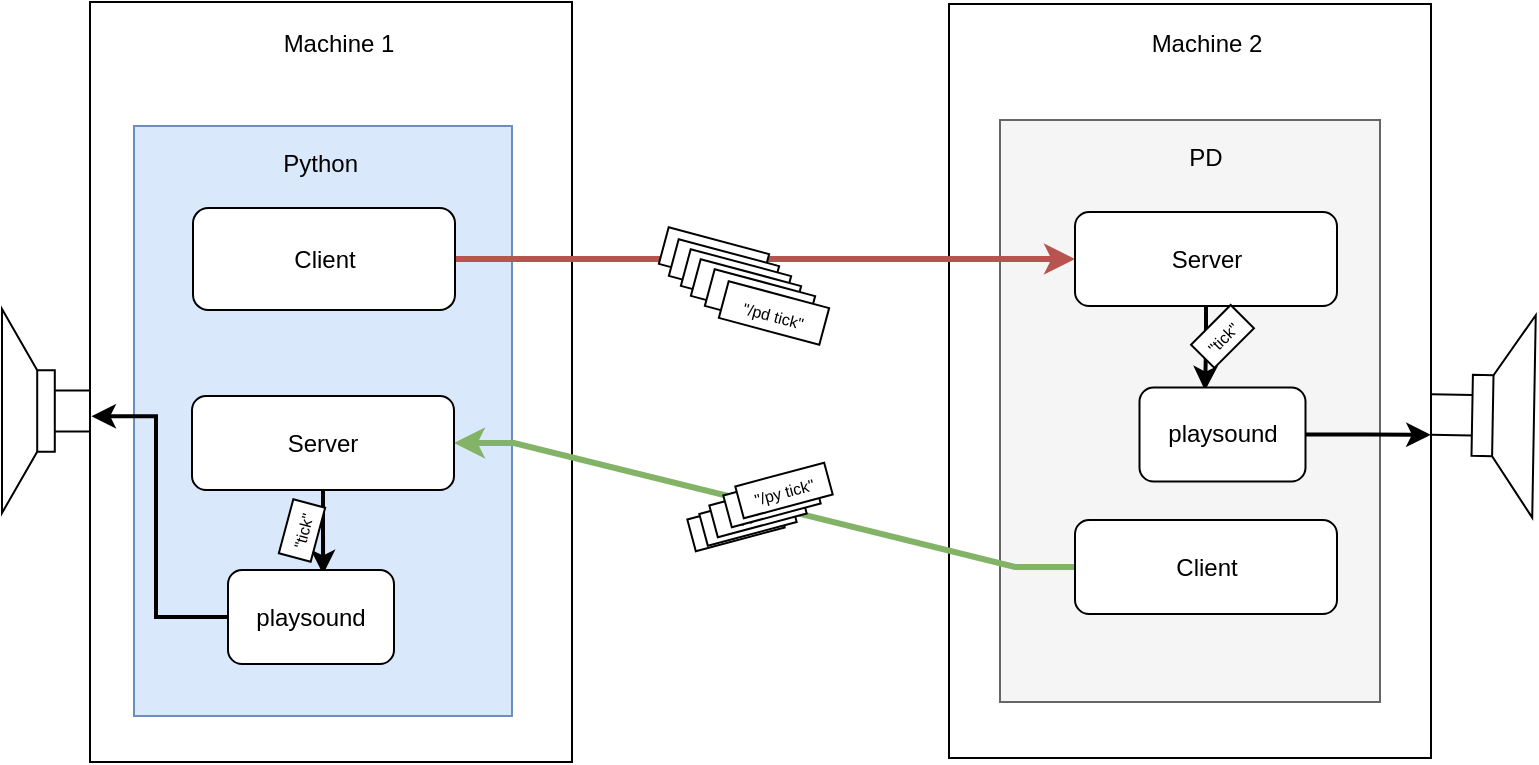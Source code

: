 <mxfile version="21.5.1" type="device">
  <diagram name="Page-1" id="0nF_kIsVZiJPyhtbK4A9">
    <mxGraphModel dx="1077" dy="602" grid="0" gridSize="10" guides="1" tooltips="1" connect="1" arrows="1" fold="1" page="1" pageScale="1" pageWidth="850" pageHeight="1100" math="0" shadow="0">
      <root>
        <mxCell id="0" />
        <mxCell id="1" parent="0" />
        <mxCell id="bAcqYjd8u7Joz-P1bIQZ-23" value="" style="rounded=0;whiteSpace=wrap;html=1;fillColor=none;" vertex="1" parent="1">
          <mxGeometry x="477.5" y="239" width="241" height="377" as="geometry" />
        </mxCell>
        <mxCell id="bAcqYjd8u7Joz-P1bIQZ-22" value="" style="rounded=0;whiteSpace=wrap;html=1;fillColor=none;" vertex="1" parent="1">
          <mxGeometry x="48" y="238" width="241" height="380" as="geometry" />
        </mxCell>
        <mxCell id="bAcqYjd8u7Joz-P1bIQZ-1" value="" style="rounded=0;whiteSpace=wrap;html=1;fillColor=#dae8fc;strokeColor=#6c8ebf;" vertex="1" parent="1">
          <mxGeometry x="70" y="300" width="189" height="295" as="geometry" />
        </mxCell>
        <mxCell id="bAcqYjd8u7Joz-P1bIQZ-2" value="" style="rounded=0;whiteSpace=wrap;html=1;fillColor=#f5f5f5;fontColor=#333333;strokeColor=#666666;" vertex="1" parent="1">
          <mxGeometry x="503" y="297" width="190" height="291" as="geometry" />
        </mxCell>
        <mxCell id="bAcqYjd8u7Joz-P1bIQZ-3" value="Python&amp;nbsp;" style="text;html=1;strokeColor=none;fillColor=none;align=center;verticalAlign=middle;whiteSpace=wrap;rounded=0;" vertex="1" parent="1">
          <mxGeometry x="135" y="304" width="60" height="30" as="geometry" />
        </mxCell>
        <mxCell id="bAcqYjd8u7Joz-P1bIQZ-4" value="PD" style="text;html=1;strokeColor=none;fillColor=none;align=center;verticalAlign=middle;whiteSpace=wrap;rounded=0;" vertex="1" parent="1">
          <mxGeometry x="576" y="301" width="60" height="30" as="geometry" />
        </mxCell>
        <mxCell id="bAcqYjd8u7Joz-P1bIQZ-10" style="edgeStyle=entityRelationEdgeStyle;rounded=0;orthogonalLoop=1;jettySize=auto;html=1;entryX=0;entryY=0.5;entryDx=0;entryDy=0;fillColor=#f8cecc;strokeColor=#b85450;strokeWidth=3;" edge="1" parent="1" source="bAcqYjd8u7Joz-P1bIQZ-5" target="bAcqYjd8u7Joz-P1bIQZ-9">
          <mxGeometry relative="1" as="geometry" />
        </mxCell>
        <mxCell id="bAcqYjd8u7Joz-P1bIQZ-5" value="Client" style="rounded=1;whiteSpace=wrap;html=1;" vertex="1" parent="1">
          <mxGeometry x="99.5" y="341" width="131" height="51" as="geometry" />
        </mxCell>
        <mxCell id="bAcqYjd8u7Joz-P1bIQZ-11" style="edgeStyle=entityRelationEdgeStyle;rounded=0;orthogonalLoop=1;jettySize=auto;html=1;entryX=0;entryY=0.5;entryDx=0;entryDy=0;fillColor=#d5e8d4;strokeColor=#82b366;endArrow=none;endFill=0;startArrow=classic;startFill=1;strokeWidth=3;" edge="1" parent="1" source="bAcqYjd8u7Joz-P1bIQZ-7" target="bAcqYjd8u7Joz-P1bIQZ-8">
          <mxGeometry relative="1" as="geometry" />
        </mxCell>
        <mxCell id="bAcqYjd8u7Joz-P1bIQZ-36" style="edgeStyle=orthogonalEdgeStyle;rounded=0;orthogonalLoop=1;jettySize=auto;html=1;entryX=0.573;entryY=0.046;entryDx=0;entryDy=0;entryPerimeter=0;strokeWidth=2;" edge="1" parent="1" source="bAcqYjd8u7Joz-P1bIQZ-7" target="bAcqYjd8u7Joz-P1bIQZ-34">
          <mxGeometry relative="1" as="geometry" />
        </mxCell>
        <mxCell id="bAcqYjd8u7Joz-P1bIQZ-7" value="Server" style="rounded=1;whiteSpace=wrap;html=1;" vertex="1" parent="1">
          <mxGeometry x="99" y="435" width="131" height="47" as="geometry" />
        </mxCell>
        <mxCell id="bAcqYjd8u7Joz-P1bIQZ-8" value="Client&lt;br style=&quot;border-color: var(--border-color);&quot;&gt;" style="rounded=1;whiteSpace=wrap;html=1;" vertex="1" parent="1">
          <mxGeometry x="540.5" y="497" width="131" height="47" as="geometry" />
        </mxCell>
        <mxCell id="bAcqYjd8u7Joz-P1bIQZ-42" style="edgeStyle=orthogonalEdgeStyle;rounded=0;orthogonalLoop=1;jettySize=auto;html=1;entryX=0.395;entryY=0.032;entryDx=0;entryDy=0;entryPerimeter=0;strokeWidth=2;" edge="1" parent="1" source="bAcqYjd8u7Joz-P1bIQZ-9" target="bAcqYjd8u7Joz-P1bIQZ-40">
          <mxGeometry relative="1" as="geometry" />
        </mxCell>
        <mxCell id="bAcqYjd8u7Joz-P1bIQZ-9" value="Server&lt;br style=&quot;border-color: var(--border-color);&quot;&gt;" style="rounded=1;whiteSpace=wrap;html=1;" vertex="1" parent="1">
          <mxGeometry x="540.5" y="343" width="131" height="47" as="geometry" />
        </mxCell>
        <mxCell id="bAcqYjd8u7Joz-P1bIQZ-13" value="Machine 1" style="text;html=1;strokeColor=none;fillColor=none;align=center;verticalAlign=middle;whiteSpace=wrap;rounded=0;" vertex="1" parent="1">
          <mxGeometry x="113.5" y="244" width="116.5" height="30" as="geometry" />
        </mxCell>
        <mxCell id="bAcqYjd8u7Joz-P1bIQZ-17" value="&lt;font style=&quot;font-size: 8px;&quot;&gt;&quot;/pd tick&quot;&lt;/font&gt;" style="rounded=0;whiteSpace=wrap;html=1;rotation=15;" vertex="1" parent="1">
          <mxGeometry x="334" y="357" width="52" height="19" as="geometry" />
        </mxCell>
        <mxCell id="bAcqYjd8u7Joz-P1bIQZ-18" value="&lt;font style=&quot;font-size: 8px;&quot;&gt;&quot;/py tick&quot;&lt;/font&gt;" style="rounded=0;whiteSpace=wrap;html=1;rotation=-15;" vertex="1" parent="1">
          <mxGeometry x="348" y="490.48" width="46" height="16.48" as="geometry" />
        </mxCell>
        <mxCell id="bAcqYjd8u7Joz-P1bIQZ-24" value="Machine 2" style="text;html=1;strokeColor=none;fillColor=none;align=center;verticalAlign=middle;whiteSpace=wrap;rounded=0;" vertex="1" parent="1">
          <mxGeometry x="547.75" y="244" width="116.5" height="30" as="geometry" />
        </mxCell>
        <mxCell id="bAcqYjd8u7Joz-P1bIQZ-25" value="&lt;font style=&quot;font-size: 8px;&quot;&gt;&quot;/pd tick&quot;&lt;/font&gt;" style="rounded=0;whiteSpace=wrap;html=1;rotation=15;" vertex="1" parent="1">
          <mxGeometry x="339" y="363" width="52" height="19" as="geometry" />
        </mxCell>
        <mxCell id="bAcqYjd8u7Joz-P1bIQZ-26" value="&lt;font style=&quot;font-size: 8px;&quot;&gt;&quot;/pd tick&quot;&lt;/font&gt;" style="rounded=0;whiteSpace=wrap;html=1;rotation=15;" vertex="1" parent="1">
          <mxGeometry x="345" y="368" width="52" height="19" as="geometry" />
        </mxCell>
        <mxCell id="bAcqYjd8u7Joz-P1bIQZ-27" value="&lt;font style=&quot;font-size: 8px;&quot;&gt;&quot;/pd tick&quot;&lt;/font&gt;" style="rounded=0;whiteSpace=wrap;html=1;rotation=15;" vertex="1" parent="1">
          <mxGeometry x="350" y="373" width="52" height="19" as="geometry" />
        </mxCell>
        <mxCell id="bAcqYjd8u7Joz-P1bIQZ-28" value="&lt;font style=&quot;font-size: 8px;&quot;&gt;&quot;/pd tick&quot;&lt;/font&gt;" style="rounded=0;whiteSpace=wrap;html=1;rotation=15;" vertex="1" parent="1">
          <mxGeometry x="357" y="378" width="52" height="19" as="geometry" />
        </mxCell>
        <mxCell id="bAcqYjd8u7Joz-P1bIQZ-29" value="&lt;font style=&quot;font-size: 8px;&quot;&gt;&quot;/pd tick&quot;&lt;/font&gt;" style="rounded=0;whiteSpace=wrap;html=1;rotation=15;" vertex="1" parent="1">
          <mxGeometry x="364" y="384" width="52" height="19" as="geometry" />
        </mxCell>
        <mxCell id="bAcqYjd8u7Joz-P1bIQZ-30" value="&lt;font style=&quot;font-size: 8px;&quot;&gt;&quot;/py tick&quot;&lt;/font&gt;" style="rounded=0;whiteSpace=wrap;html=1;rotation=-15;" vertex="1" parent="1">
          <mxGeometry x="354" y="487.74" width="46" height="16.48" as="geometry" />
        </mxCell>
        <mxCell id="bAcqYjd8u7Joz-P1bIQZ-31" value="&lt;font style=&quot;font-size: 8px;&quot;&gt;&quot;/py tick&quot;&lt;/font&gt;" style="rounded=0;whiteSpace=wrap;html=1;rotation=-15;" vertex="1" parent="1">
          <mxGeometry x="359" y="483.48" width="46" height="16.48" as="geometry" />
        </mxCell>
        <mxCell id="bAcqYjd8u7Joz-P1bIQZ-32" value="&lt;font style=&quot;font-size: 8px;&quot;&gt;&quot;/py tick&quot;&lt;/font&gt;" style="rounded=0;whiteSpace=wrap;html=1;rotation=-15;" vertex="1" parent="1">
          <mxGeometry x="366" y="478.48" width="46" height="16.48" as="geometry" />
        </mxCell>
        <mxCell id="bAcqYjd8u7Joz-P1bIQZ-33" value="&lt;font style=&quot;font-size: 8px;&quot;&gt;&quot;/py tick&quot;&lt;/font&gt;" style="rounded=0;whiteSpace=wrap;html=1;rotation=-15;" vertex="1" parent="1">
          <mxGeometry x="372" y="474" width="46" height="16.48" as="geometry" />
        </mxCell>
        <mxCell id="bAcqYjd8u7Joz-P1bIQZ-47" style="edgeStyle=orthogonalEdgeStyle;rounded=0;orthogonalLoop=1;jettySize=auto;html=1;exitX=0;exitY=0.5;exitDx=0;exitDy=0;entryX=0.003;entryY=0.545;entryDx=0;entryDy=0;entryPerimeter=0;strokeWidth=2;" edge="1" parent="1" source="bAcqYjd8u7Joz-P1bIQZ-34" target="bAcqYjd8u7Joz-P1bIQZ-22">
          <mxGeometry relative="1" as="geometry">
            <Array as="points">
              <mxPoint x="81" y="546" />
              <mxPoint x="81" y="445" />
            </Array>
          </mxGeometry>
        </mxCell>
        <mxCell id="bAcqYjd8u7Joz-P1bIQZ-34" value="playsound" style="rounded=1;whiteSpace=wrap;html=1;" vertex="1" parent="1">
          <mxGeometry x="117" y="522" width="83" height="47" as="geometry" />
        </mxCell>
        <mxCell id="bAcqYjd8u7Joz-P1bIQZ-35" value="" style="pointerEvents=1;verticalLabelPosition=bottom;shadow=0;dashed=0;align=center;html=1;verticalAlign=top;shape=mxgraph.electrical.electro-mechanical.loudspeaker;rotation=-180;" vertex="1" parent="1">
          <mxGeometry x="4" y="391.5" width="44" height="102" as="geometry" />
        </mxCell>
        <mxCell id="bAcqYjd8u7Joz-P1bIQZ-37" value="&lt;font style=&quot;font-size: 8px;&quot;&gt;&quot;tick&quot;&lt;/font&gt;" style="rounded=0;whiteSpace=wrap;html=1;rotation=-75;" vertex="1" parent="1">
          <mxGeometry x="140" y="494" width="28" height="16.48" as="geometry" />
        </mxCell>
        <mxCell id="bAcqYjd8u7Joz-P1bIQZ-45" style="edgeStyle=orthogonalEdgeStyle;rounded=0;orthogonalLoop=1;jettySize=auto;html=1;entryX=0;entryY=0.6;entryDx=0;entryDy=0;entryPerimeter=0;strokeWidth=2;" edge="1" parent="1" source="bAcqYjd8u7Joz-P1bIQZ-40" target="bAcqYjd8u7Joz-P1bIQZ-41">
          <mxGeometry relative="1" as="geometry" />
        </mxCell>
        <mxCell id="bAcqYjd8u7Joz-P1bIQZ-40" value="playsound" style="rounded=1;whiteSpace=wrap;html=1;" vertex="1" parent="1">
          <mxGeometry x="572.75" y="430.74" width="83" height="47" as="geometry" />
        </mxCell>
        <mxCell id="bAcqYjd8u7Joz-P1bIQZ-41" value="" style="pointerEvents=1;verticalLabelPosition=bottom;shadow=0;dashed=0;align=center;html=1;verticalAlign=top;shape=mxgraph.electrical.electro-mechanical.loudspeaker;rotation=1;" vertex="1" parent="1">
          <mxGeometry x="718.5" y="394.14" width="51.5" height="101.24" as="geometry" />
        </mxCell>
        <mxCell id="bAcqYjd8u7Joz-P1bIQZ-43" value="&lt;font style=&quot;font-size: 8px;&quot;&gt;&quot;tick&quot;&lt;/font&gt;" style="rounded=0;whiteSpace=wrap;html=1;rotation=-45;" vertex="1" parent="1">
          <mxGeometry x="600.25" y="397" width="28" height="16.48" as="geometry" />
        </mxCell>
      </root>
    </mxGraphModel>
  </diagram>
</mxfile>
